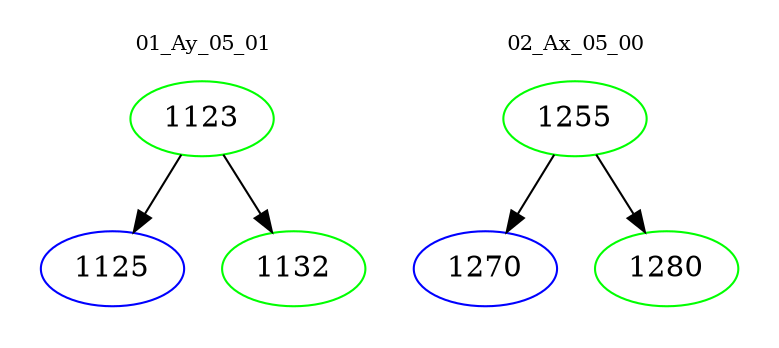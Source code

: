 digraph{
subgraph cluster_0 {
color = white
label = "01_Ay_05_01";
fontsize=10;
T0_1123 [label="1123", color="green"]
T0_1123 -> T0_1125 [color="black"]
T0_1125 [label="1125", color="blue"]
T0_1123 -> T0_1132 [color="black"]
T0_1132 [label="1132", color="green"]
}
subgraph cluster_1 {
color = white
label = "02_Ax_05_00";
fontsize=10;
T1_1255 [label="1255", color="green"]
T1_1255 -> T1_1270 [color="black"]
T1_1270 [label="1270", color="blue"]
T1_1255 -> T1_1280 [color="black"]
T1_1280 [label="1280", color="green"]
}
}
